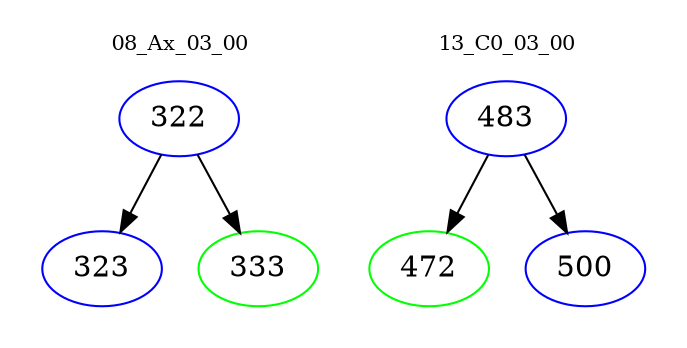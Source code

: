 digraph{
subgraph cluster_0 {
color = white
label = "08_Ax_03_00";
fontsize=10;
T0_322 [label="322", color="blue"]
T0_322 -> T0_323 [color="black"]
T0_323 [label="323", color="blue"]
T0_322 -> T0_333 [color="black"]
T0_333 [label="333", color="green"]
}
subgraph cluster_1 {
color = white
label = "13_C0_03_00";
fontsize=10;
T1_483 [label="483", color="blue"]
T1_483 -> T1_472 [color="black"]
T1_472 [label="472", color="green"]
T1_483 -> T1_500 [color="black"]
T1_500 [label="500", color="blue"]
}
}
